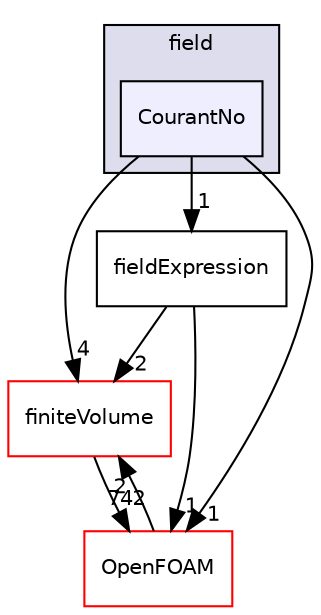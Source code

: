 digraph "src/functionObjects/field/CourantNo" {
  bgcolor=transparent;
  compound=true
  node [ fontsize="10", fontname="Helvetica"];
  edge [ labelfontsize="10", labelfontname="Helvetica"];
  subgraph clusterdir_bae024cac12ddc6733a616261920a91f {
    graph [ bgcolor="#ddddee", pencolor="black", label="field" fontname="Helvetica", fontsize="10", URL="dir_bae024cac12ddc6733a616261920a91f.html"]
  dir_7befef2fe64b9de7d026b97d5ac1503c [shape=box, label="CourantNo", style="filled", fillcolor="#eeeeff", pencolor="black", URL="dir_7befef2fe64b9de7d026b97d5ac1503c.html"];
  }
  dir_9bd15774b555cf7259a6fa18f99fe99b [shape=box label="finiteVolume" color="red" URL="dir_9bd15774b555cf7259a6fa18f99fe99b.html"];
  dir_99d46d8c6d72cd5f0a835500a9aad641 [shape=box label="fieldExpression" URL="dir_99d46d8c6d72cd5f0a835500a9aad641.html"];
  dir_c5473ff19b20e6ec4dfe5c310b3778a8 [shape=box label="OpenFOAM" color="red" URL="dir_c5473ff19b20e6ec4dfe5c310b3778a8.html"];
  dir_9bd15774b555cf7259a6fa18f99fe99b->dir_c5473ff19b20e6ec4dfe5c310b3778a8 [headlabel="742", labeldistance=1.5 headhref="dir_000867_001929.html"];
  dir_7befef2fe64b9de7d026b97d5ac1503c->dir_9bd15774b555cf7259a6fa18f99fe99b [headlabel="4", labeldistance=1.5 headhref="dir_000905_000867.html"];
  dir_7befef2fe64b9de7d026b97d5ac1503c->dir_99d46d8c6d72cd5f0a835500a9aad641 [headlabel="1", labeldistance=1.5 headhref="dir_000905_001252.html"];
  dir_7befef2fe64b9de7d026b97d5ac1503c->dir_c5473ff19b20e6ec4dfe5c310b3778a8 [headlabel="1", labeldistance=1.5 headhref="dir_000905_001929.html"];
  dir_99d46d8c6d72cd5f0a835500a9aad641->dir_9bd15774b555cf7259a6fa18f99fe99b [headlabel="2", labeldistance=1.5 headhref="dir_001252_000867.html"];
  dir_99d46d8c6d72cd5f0a835500a9aad641->dir_c5473ff19b20e6ec4dfe5c310b3778a8 [headlabel="1", labeldistance=1.5 headhref="dir_001252_001929.html"];
  dir_c5473ff19b20e6ec4dfe5c310b3778a8->dir_9bd15774b555cf7259a6fa18f99fe99b [headlabel="2", labeldistance=1.5 headhref="dir_001929_000867.html"];
}
